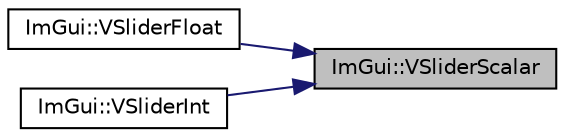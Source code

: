 digraph "ImGui::VSliderScalar"
{
 // LATEX_PDF_SIZE
  edge [fontname="Helvetica",fontsize="10",labelfontname="Helvetica",labelfontsize="10"];
  node [fontname="Helvetica",fontsize="10",shape=record];
  rankdir="RL";
  Node1 [label="ImGui::VSliderScalar",height=0.2,width=0.4,color="black", fillcolor="grey75", style="filled", fontcolor="black",tooltip=" "];
  Node1 -> Node2 [dir="back",color="midnightblue",fontsize="10",style="solid",fontname="Helvetica"];
  Node2 [label="ImGui::VSliderFloat",height=0.2,width=0.4,color="black", fillcolor="white", style="filled",URL="$namespace_im_gui.html#a990332e589b828093786bbc007b9bfda",tooltip=" "];
  Node1 -> Node3 [dir="back",color="midnightblue",fontsize="10",style="solid",fontname="Helvetica"];
  Node3 [label="ImGui::VSliderInt",height=0.2,width=0.4,color="black", fillcolor="white", style="filled",URL="$namespace_im_gui.html#a3cf7cf500353bf13250e29d788bd3fff",tooltip=" "];
}
